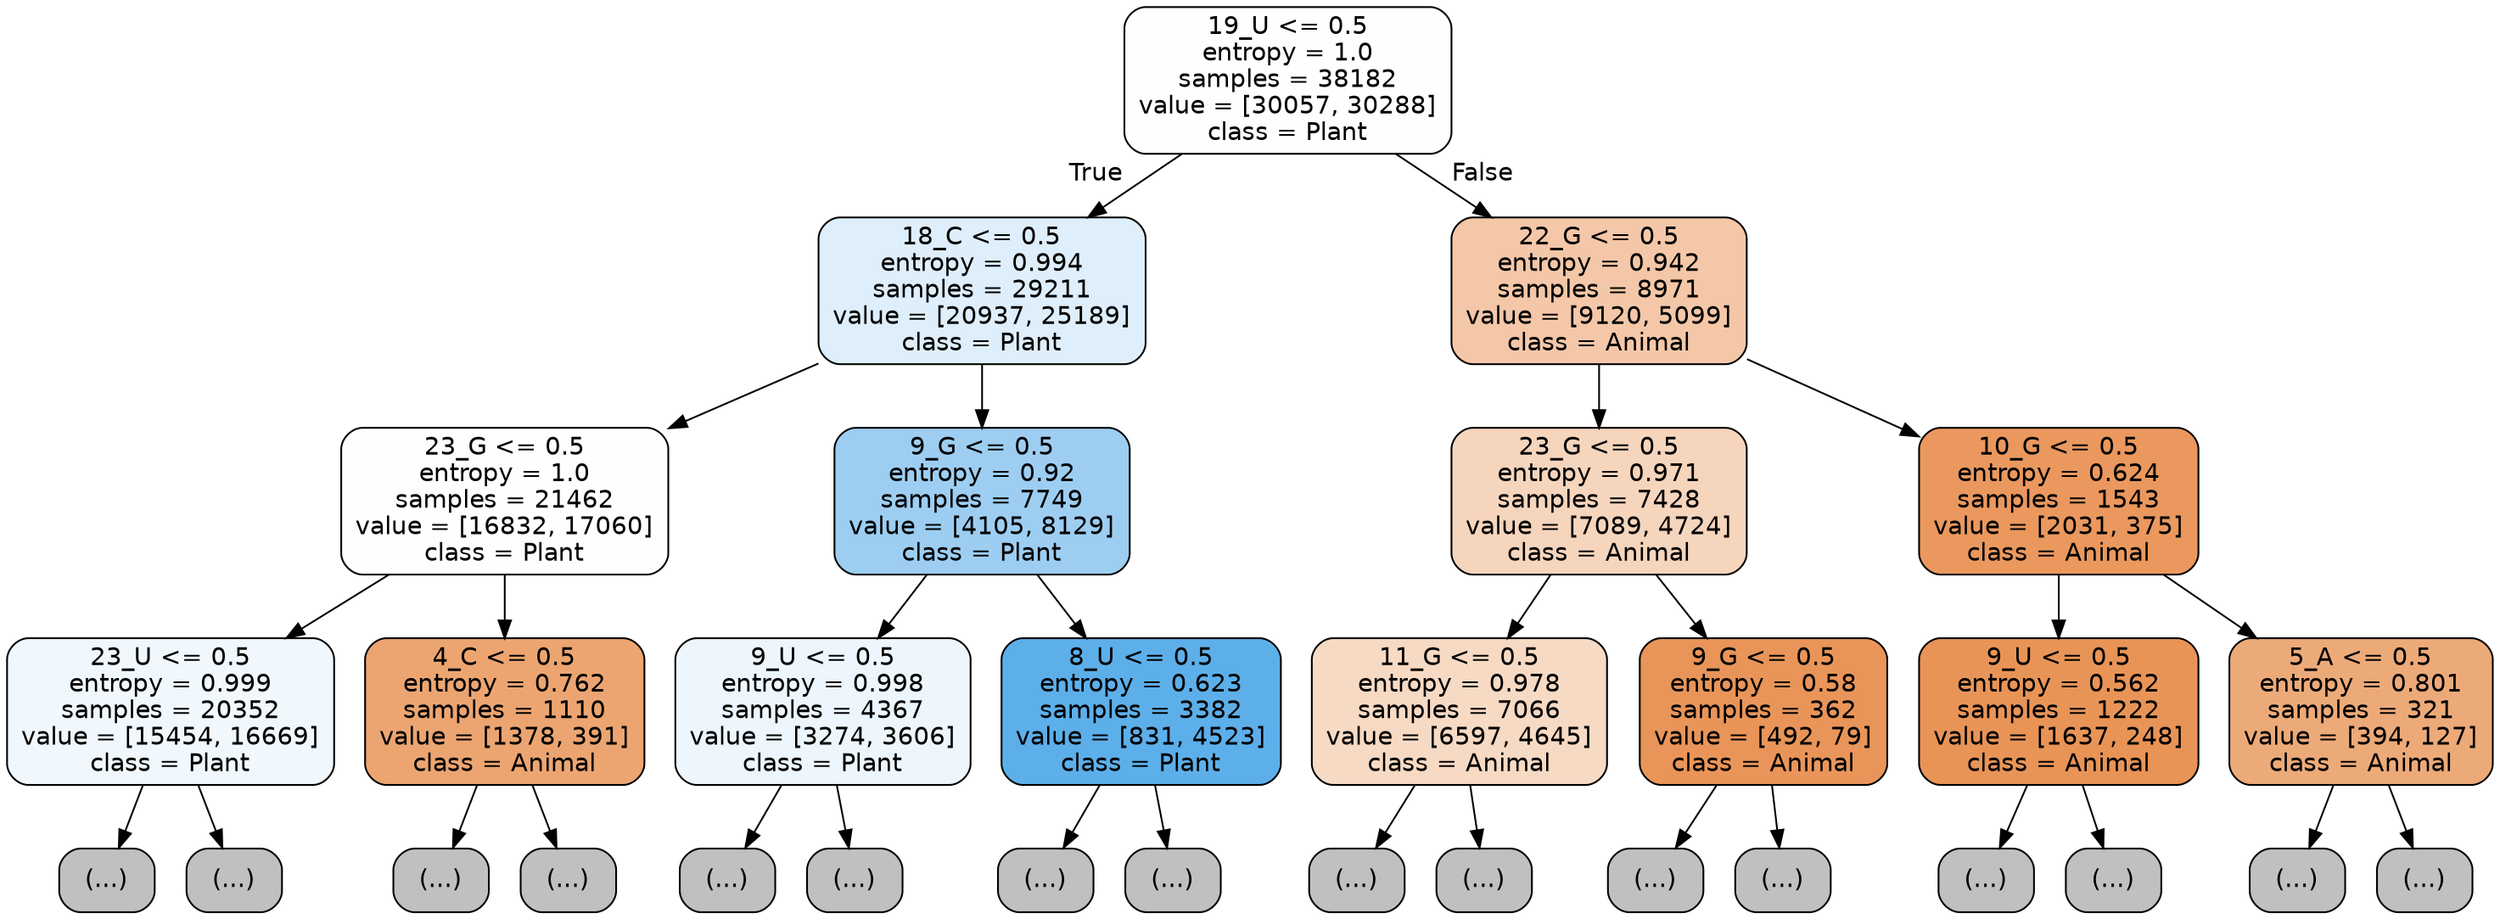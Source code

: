 digraph Tree {
node [shape=box, style="filled, rounded", color="black", fontname="helvetica"] ;
edge [fontname="helvetica"] ;
0 [label="19_U <= 0.5\nentropy = 1.0\nsamples = 38182\nvalue = [30057, 30288]\nclass = Plant", fillcolor="#fdfeff"] ;
1 [label="18_C <= 0.5\nentropy = 0.994\nsamples = 29211\nvalue = [20937, 25189]\nclass = Plant", fillcolor="#deeefb"] ;
0 -> 1 [labeldistance=2.5, labelangle=45, headlabel="True"] ;
2 [label="23_G <= 0.5\nentropy = 1.0\nsamples = 21462\nvalue = [16832, 17060]\nclass = Plant", fillcolor="#fcfeff"] ;
1 -> 2 ;
3 [label="23_U <= 0.5\nentropy = 0.999\nsamples = 20352\nvalue = [15454, 16669]\nclass = Plant", fillcolor="#f1f8fd"] ;
2 -> 3 ;
4 [label="(...)", fillcolor="#C0C0C0"] ;
3 -> 4 ;
8985 [label="(...)", fillcolor="#C0C0C0"] ;
3 -> 8985 ;
9396 [label="4_C <= 0.5\nentropy = 0.762\nsamples = 1110\nvalue = [1378, 391]\nclass = Animal", fillcolor="#eca571"] ;
2 -> 9396 ;
9397 [label="(...)", fillcolor="#C0C0C0"] ;
9396 -> 9397 ;
9694 [label="(...)", fillcolor="#C0C0C0"] ;
9396 -> 9694 ;
9827 [label="9_G <= 0.5\nentropy = 0.92\nsamples = 7749\nvalue = [4105, 8129]\nclass = Plant", fillcolor="#9dcef2"] ;
1 -> 9827 ;
9828 [label="9_U <= 0.5\nentropy = 0.998\nsamples = 4367\nvalue = [3274, 3606]\nclass = Plant", fillcolor="#edf6fd"] ;
9827 -> 9828 ;
9829 [label="(...)", fillcolor="#C0C0C0"] ;
9828 -> 9829 ;
11164 [label="(...)", fillcolor="#C0C0C0"] ;
9828 -> 11164 ;
11899 [label="8_U <= 0.5\nentropy = 0.623\nsamples = 3382\nvalue = [831, 4523]\nclass = Plant", fillcolor="#5dafea"] ;
9827 -> 11899 ;
11900 [label="(...)", fillcolor="#C0C0C0"] ;
11899 -> 11900 ;
12387 [label="(...)", fillcolor="#C0C0C0"] ;
11899 -> 12387 ;
12596 [label="22_G <= 0.5\nentropy = 0.942\nsamples = 8971\nvalue = [9120, 5099]\nclass = Animal", fillcolor="#f4c7a8"] ;
0 -> 12596 [labeldistance=2.5, labelangle=-45, headlabel="False"] ;
12597 [label="23_G <= 0.5\nentropy = 0.971\nsamples = 7428\nvalue = [7089, 4724]\nclass = Animal", fillcolor="#f6d5bd"] ;
12596 -> 12597 ;
12598 [label="11_G <= 0.5\nentropy = 0.978\nsamples = 7066\nvalue = [6597, 4645]\nclass = Animal", fillcolor="#f7dac4"] ;
12597 -> 12598 ;
12599 [label="(...)", fillcolor="#C0C0C0"] ;
12598 -> 12599 ;
15346 [label="(...)", fillcolor="#C0C0C0"] ;
12598 -> 15346 ;
16407 [label="9_G <= 0.5\nentropy = 0.58\nsamples = 362\nvalue = [492, 79]\nclass = Animal", fillcolor="#e99559"] ;
12597 -> 16407 ;
16408 [label="(...)", fillcolor="#C0C0C0"] ;
16407 -> 16408 ;
16503 [label="(...)", fillcolor="#C0C0C0"] ;
16407 -> 16503 ;
16542 [label="10_G <= 0.5\nentropy = 0.624\nsamples = 1543\nvalue = [2031, 375]\nclass = Animal", fillcolor="#ea985e"] ;
12596 -> 16542 ;
16543 [label="9_U <= 0.5\nentropy = 0.562\nsamples = 1222\nvalue = [1637, 248]\nclass = Animal", fillcolor="#e99457"] ;
16542 -> 16543 ;
16544 [label="(...)", fillcolor="#C0C0C0"] ;
16543 -> 16544 ;
16851 [label="(...)", fillcolor="#C0C0C0"] ;
16543 -> 16851 ;
16934 [label="5_A <= 0.5\nentropy = 0.801\nsamples = 321\nvalue = [394, 127]\nclass = Animal", fillcolor="#edaa79"] ;
16542 -> 16934 ;
16935 [label="(...)", fillcolor="#C0C0C0"] ;
16934 -> 16935 ;
17036 [label="(...)", fillcolor="#C0C0C0"] ;
16934 -> 17036 ;
}